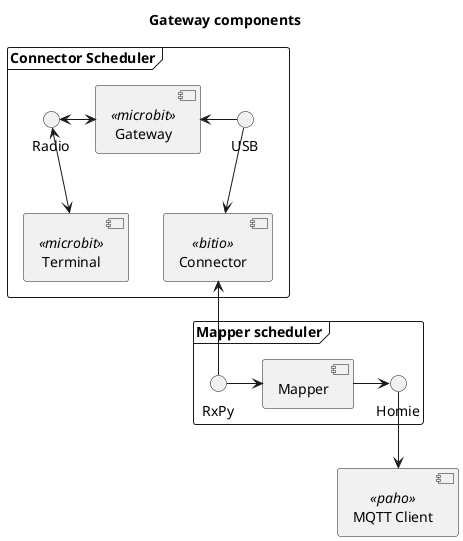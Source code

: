 @startuml Gateway components

title Gateway components
frame "Connector Scheduler"{
    [Connector] <<bitio>>
    [Gateway] <<microbit>>
    [Terminal] <<microbit>>
    USB -left-> Gateway
    USB --> Connector
    Radio <-> Gateway
    Radio <--> Terminal
}
[MQTT Client] <<paho>> as mqtt

frame "Mapper scheduler"{
    [Mapper] 
    RxPy -right-> Mapper
    RxPy -up-> Connector
Mapper -> Homie
}
Homie --> mqtt

@enduml
